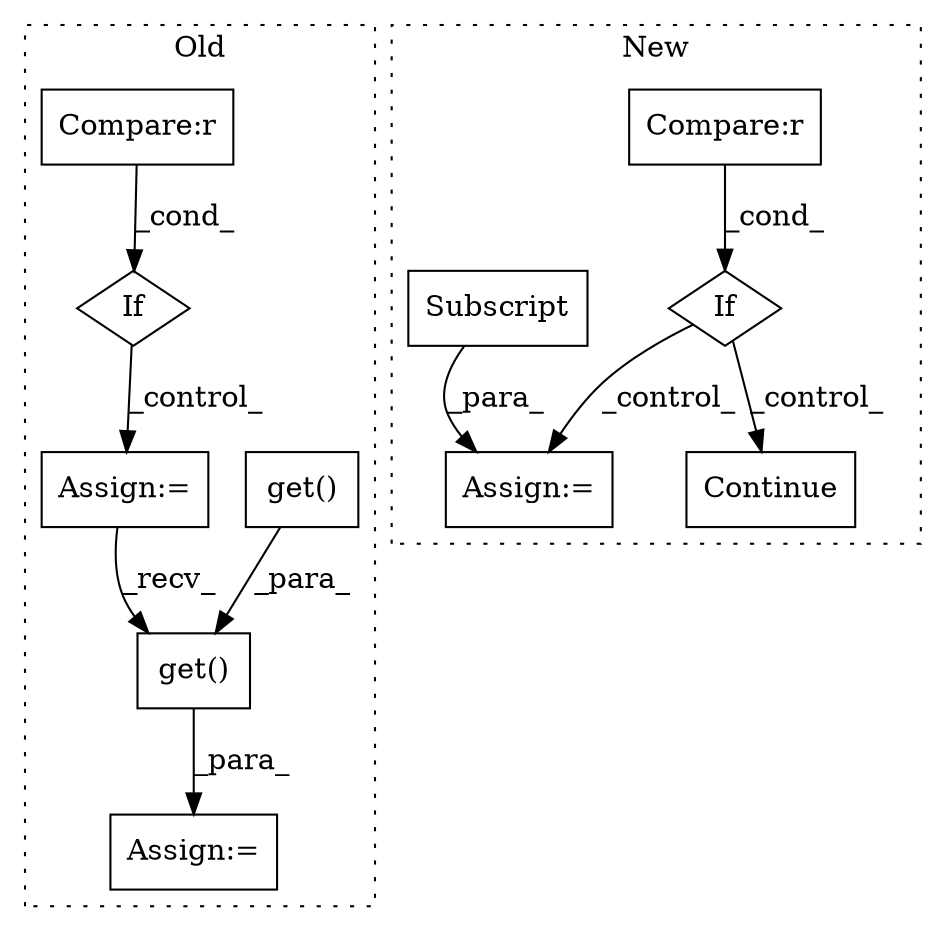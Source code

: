 digraph G {
subgraph cluster0 {
1 [label="get()" a="75" s="3401,3436" l="24,1" shape="box"];
5 [label="Assign:=" a="68" s="3467" l="3" shape="box"];
8 [label="get()" a="75" s="3470,3513" l="32,1" shape="box"];
9 [label="Assign:=" a="68" s="1792" l="3" shape="box"];
10 [label="If" a="96" s="1717" l="3" shape="diamond"];
11 [label="Compare:r" a="40" s="1720" l="35" shape="box"];
label = "Old";
style="dotted";
}
subgraph cluster1 {
2 [label="Continue" a="43" s="3353" l="8" shape="box"];
3 [label="If" a="96" s="3132" l="3" shape="diamond"];
4 [label="Compare:r" a="40" s="3135" l="43" shape="box"];
6 [label="Assign:=" a="68" s="3209" l="3" shape="box"];
7 [label="Subscript" a="63" s="3212,0" l="32,0" shape="box"];
label = "New";
style="dotted";
}
1 -> 8 [label="_para_"];
3 -> 6 [label="_control_"];
3 -> 2 [label="_control_"];
4 -> 3 [label="_cond_"];
7 -> 6 [label="_para_"];
8 -> 5 [label="_para_"];
9 -> 8 [label="_recv_"];
10 -> 9 [label="_control_"];
11 -> 10 [label="_cond_"];
}